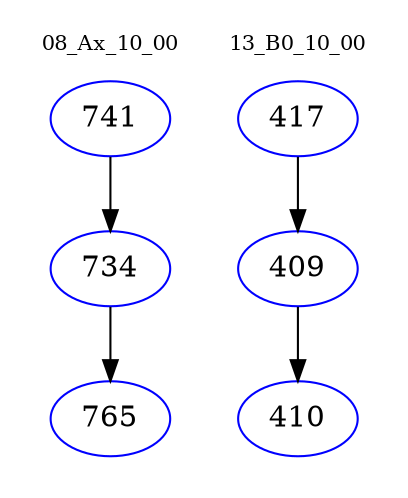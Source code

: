 digraph{
subgraph cluster_0 {
color = white
label = "08_Ax_10_00";
fontsize=10;
T0_741 [label="741", color="blue"]
T0_741 -> T0_734 [color="black"]
T0_734 [label="734", color="blue"]
T0_734 -> T0_765 [color="black"]
T0_765 [label="765", color="blue"]
}
subgraph cluster_1 {
color = white
label = "13_B0_10_00";
fontsize=10;
T1_417 [label="417", color="blue"]
T1_417 -> T1_409 [color="black"]
T1_409 [label="409", color="blue"]
T1_409 -> T1_410 [color="black"]
T1_410 [label="410", color="blue"]
}
}
